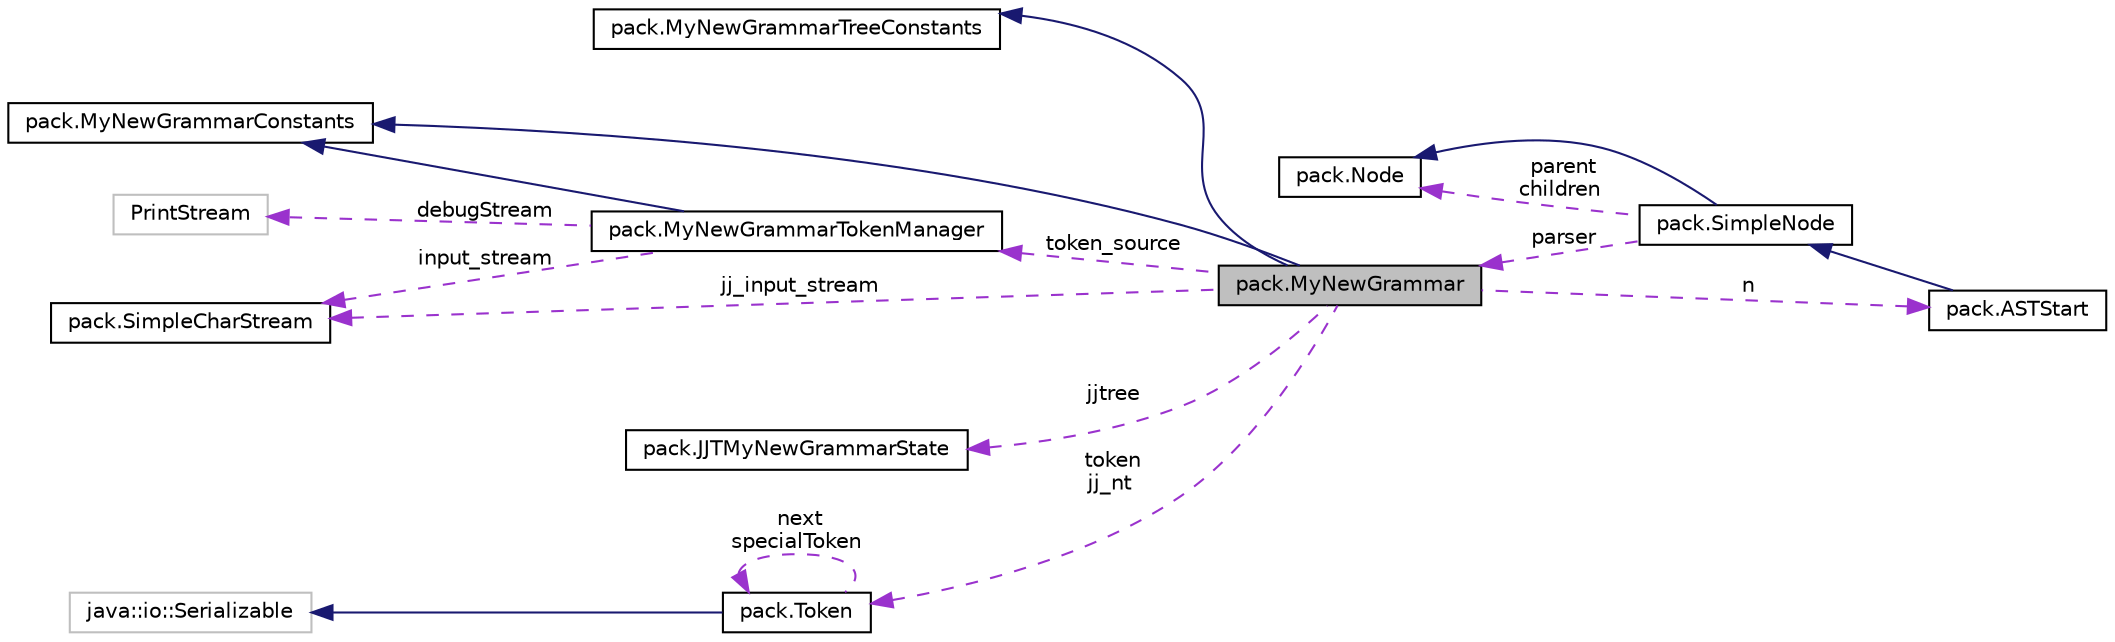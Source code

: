 digraph "pack.MyNewGrammar"
{
  edge [fontname="Helvetica",fontsize="10",labelfontname="Helvetica",labelfontsize="10"];
  node [fontname="Helvetica",fontsize="10",shape=record];
  rankdir="LR";
  Node1 [label="pack.MyNewGrammar",height=0.2,width=0.4,color="black", fillcolor="grey75", style="filled", fontcolor="black"];
  Node2 -> Node1 [dir="back",color="midnightblue",fontsize="10",style="solid",fontname="Helvetica"];
  Node2 [label="pack.MyNewGrammarTreeConstants",height=0.2,width=0.4,color="black", fillcolor="white", style="filled",URL="$interfacepack_1_1_my_new_grammar_tree_constants.html"];
  Node3 -> Node1 [dir="back",color="midnightblue",fontsize="10",style="solid",fontname="Helvetica"];
  Node3 [label="pack.MyNewGrammarConstants",height=0.2,width=0.4,color="black", fillcolor="white", style="filled",URL="$interfacepack_1_1_my_new_grammar_constants.html"];
  Node4 -> Node1 [dir="back",color="darkorchid3",fontsize="10",style="dashed",label=" token_source" ,fontname="Helvetica"];
  Node4 [label="pack.MyNewGrammarTokenManager",height=0.2,width=0.4,color="black", fillcolor="white", style="filled",URL="$classpack_1_1_my_new_grammar_token_manager.html"];
  Node3 -> Node4 [dir="back",color="midnightblue",fontsize="10",style="solid",fontname="Helvetica"];
  Node5 -> Node4 [dir="back",color="darkorchid3",fontsize="10",style="dashed",label=" input_stream" ,fontname="Helvetica"];
  Node5 [label="pack.SimpleCharStream",height=0.2,width=0.4,color="black", fillcolor="white", style="filled",URL="$classpack_1_1_simple_char_stream.html"];
  Node6 -> Node4 [dir="back",color="darkorchid3",fontsize="10",style="dashed",label=" debugStream" ,fontname="Helvetica"];
  Node6 [label="PrintStream",height=0.2,width=0.4,color="grey75", fillcolor="white", style="filled"];
  Node7 -> Node1 [dir="back",color="darkorchid3",fontsize="10",style="dashed",label=" n" ,fontname="Helvetica"];
  Node7 [label="pack.ASTStart",height=0.2,width=0.4,color="black", fillcolor="white", style="filled",URL="$classpack_1_1_a_s_t_start.html"];
  Node8 -> Node7 [dir="back",color="midnightblue",fontsize="10",style="solid",fontname="Helvetica"];
  Node8 [label="pack.SimpleNode",height=0.2,width=0.4,color="black", fillcolor="white", style="filled",URL="$classpack_1_1_simple_node.html"];
  Node9 -> Node8 [dir="back",color="midnightblue",fontsize="10",style="solid",fontname="Helvetica"];
  Node9 [label="pack.Node",height=0.2,width=0.4,color="black", fillcolor="white", style="filled",URL="$interfacepack_1_1_node.html"];
  Node9 -> Node8 [dir="back",color="darkorchid3",fontsize="10",style="dashed",label=" parent\nchildren" ,fontname="Helvetica"];
  Node1 -> Node8 [dir="back",color="darkorchid3",fontsize="10",style="dashed",label=" parser" ,fontname="Helvetica"];
  Node5 -> Node1 [dir="back",color="darkorchid3",fontsize="10",style="dashed",label=" jj_input_stream" ,fontname="Helvetica"];
  Node10 -> Node1 [dir="back",color="darkorchid3",fontsize="10",style="dashed",label=" jjtree" ,fontname="Helvetica"];
  Node10 [label="pack.JJTMyNewGrammarState",height=0.2,width=0.4,color="black", fillcolor="white", style="filled",URL="$classpack_1_1_j_j_t_my_new_grammar_state.html"];
  Node11 -> Node1 [dir="back",color="darkorchid3",fontsize="10",style="dashed",label=" token\njj_nt" ,fontname="Helvetica"];
  Node11 [label="pack.Token",height=0.2,width=0.4,color="black", fillcolor="white", style="filled",URL="$classpack_1_1_token.html"];
  Node12 -> Node11 [dir="back",color="midnightblue",fontsize="10",style="solid",fontname="Helvetica"];
  Node12 [label="java::io::Serializable",height=0.2,width=0.4,color="grey75", fillcolor="white", style="filled"];
  Node11 -> Node11 [dir="back",color="darkorchid3",fontsize="10",style="dashed",label=" next\nspecialToken" ,fontname="Helvetica"];
}

